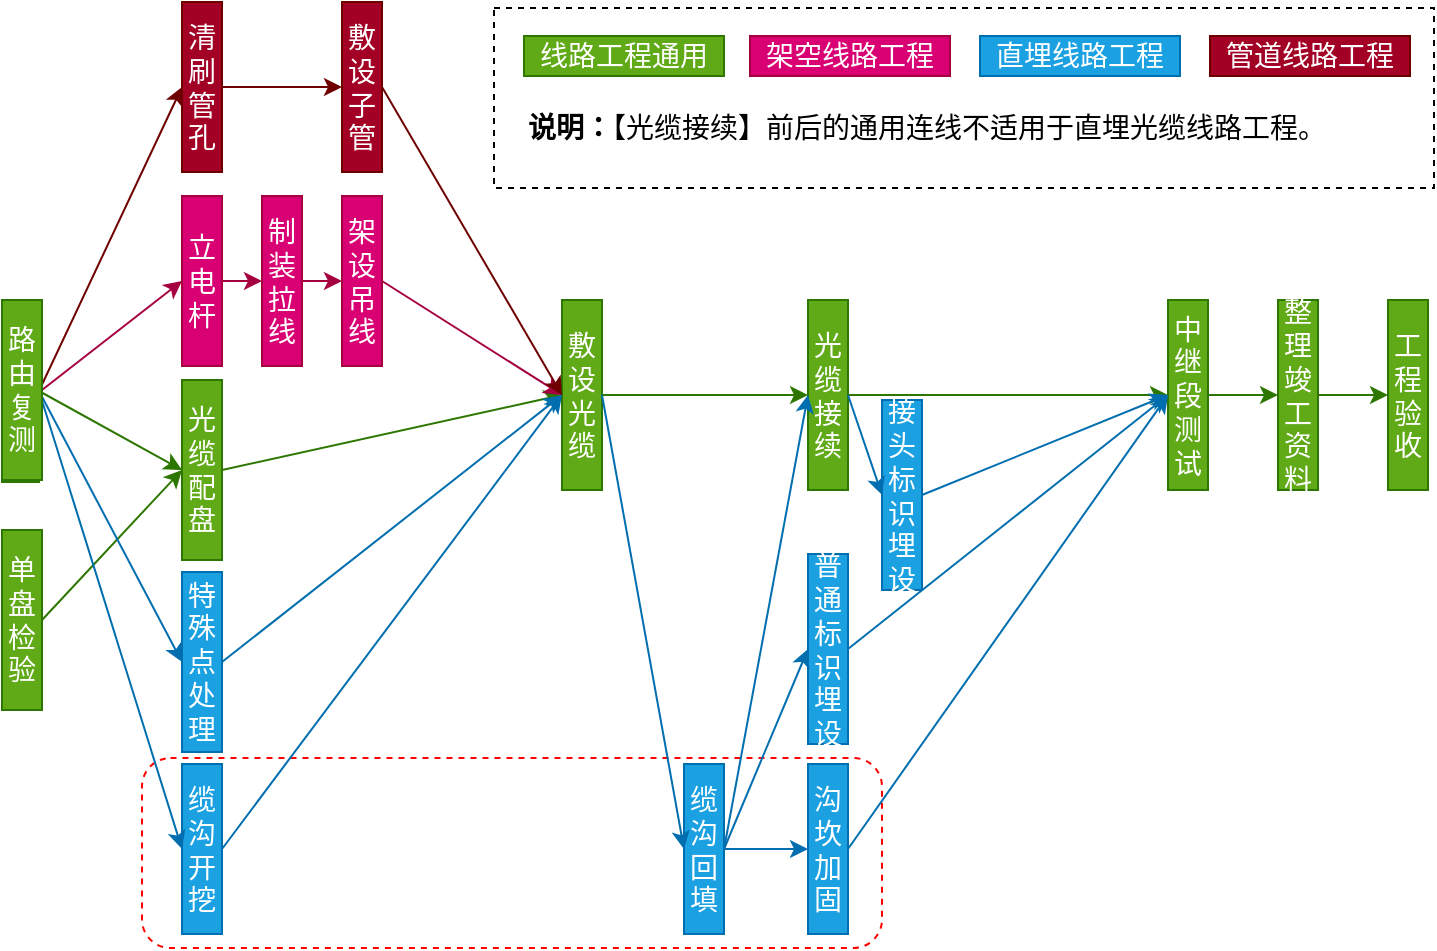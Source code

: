 <mxfile version="13.3.1" type="github">
  <diagram id="U1f1iOyZuHphCbSQjjmQ" name="线路工程施工顺序">
    <mxGraphModel dx="1021" dy="541" grid="1" gridSize="10" guides="1" tooltips="1" connect="1" arrows="1" fold="1" page="1" pageScale="1" pageWidth="1169" pageHeight="827" math="0" shadow="0">
      <root>
        <mxCell id="0" />
        <mxCell id="1" parent="0" />
        <mxCell id="D-WusNqf6UCZfP93LmJz-3" value="" style="rounded=1;whiteSpace=wrap;html=1;fontSize=14;dashed=1;fillColor=none;strokeColor=#FF0000;" vertex="1" parent="1">
          <mxGeometry x="280" y="454" width="370" height="95" as="geometry" />
        </mxCell>
        <mxCell id="ytEXSWHGDXnanVehtBDF-74" value="" style="rounded=0;whiteSpace=wrap;html=1;dashed=1;fontSize=14;" parent="1" vertex="1">
          <mxGeometry x="456" y="79" width="470" height="90" as="geometry" />
        </mxCell>
        <mxCell id="ytEXSWHGDXnanVehtBDF-1" value="路由复测&lt;br style=&quot;font-size: 14px;&quot;&gt;" style="rounded=0;whiteSpace=wrap;html=1;direction=south;fillColor=#60a917;strokeColor=#2D7600;fontColor=#ffffff;fontSize=14;" parent="1" vertex="1">
          <mxGeometry x="210" y="225" width="18.49" height="91" as="geometry" />
        </mxCell>
        <mxCell id="ytEXSWHGDXnanVehtBDF-2" value="单盘检验" style="rounded=0;whiteSpace=wrap;html=1;direction=south;fillColor=#60a917;strokeColor=#2D7600;fontColor=#ffffff;fontSize=14;" parent="1" vertex="1">
          <mxGeometry x="210" y="340" width="20" height="90" as="geometry" />
        </mxCell>
        <mxCell id="ytEXSWHGDXnanVehtBDF-3" value="光缆配盘" style="rounded=0;whiteSpace=wrap;html=1;direction=south;fillColor=#60a917;strokeColor=#2D7600;fontColor=#ffffff;fontSize=14;" parent="1" vertex="1">
          <mxGeometry x="300" y="265" width="20" height="90" as="geometry" />
        </mxCell>
        <mxCell id="ytEXSWHGDXnanVehtBDF-7" value="敷设光缆" style="rounded=0;whiteSpace=wrap;html=1;direction=south;fillColor=#60a917;strokeColor=#2D7600;fontColor=#ffffff;fontSize=14;" parent="1" vertex="1">
          <mxGeometry x="490" y="225" width="20" height="95" as="geometry" />
        </mxCell>
        <mxCell id="ytEXSWHGDXnanVehtBDF-8" value="光缆接续" style="rounded=0;whiteSpace=wrap;html=1;direction=south;fillColor=#60a917;strokeColor=#2D7600;fontColor=#ffffff;fontSize=14;" parent="1" vertex="1">
          <mxGeometry x="613" y="225" width="20" height="95" as="geometry" />
        </mxCell>
        <mxCell id="ytEXSWHGDXnanVehtBDF-9" value="整理竣工资料" style="rounded=0;whiteSpace=wrap;html=1;direction=south;fillColor=#60a917;strokeColor=#2D7600;fontColor=#ffffff;fontSize=14;" parent="1" vertex="1">
          <mxGeometry x="848" y="225" width="20" height="95" as="geometry" />
        </mxCell>
        <mxCell id="ytEXSWHGDXnanVehtBDF-10" value="中继段测试" style="rounded=0;whiteSpace=wrap;html=1;direction=south;fillColor=#60a917;strokeColor=#2D7600;fontColor=#ffffff;fontSize=14;" parent="1" vertex="1">
          <mxGeometry x="793" y="225" width="20" height="95" as="geometry" />
        </mxCell>
        <mxCell id="ytEXSWHGDXnanVehtBDF-11" value="工程验收" style="rounded=0;whiteSpace=wrap;html=1;direction=south;fillColor=#60a917;strokeColor=#2D7600;fontColor=#ffffff;fontSize=14;" parent="1" vertex="1">
          <mxGeometry x="903" y="225" width="20" height="95" as="geometry" />
        </mxCell>
        <mxCell id="ytEXSWHGDXnanVehtBDF-14" value="" style="endArrow=classic;html=1;exitX=0.5;exitY=0;exitDx=0;exitDy=0;fillColor=#d80073;strokeColor=#A50040;fontSize=14;entryX=0.5;entryY=1;entryDx=0;entryDy=0;" parent="1" source="ytEXSWHGDXnanVehtBDF-69" target="D-WusNqf6UCZfP93LmJz-7" edge="1">
          <mxGeometry width="50" height="50" relative="1" as="geometry">
            <mxPoint x="320" y="217" as="sourcePoint" />
            <mxPoint x="334" y="217" as="targetPoint" />
          </mxGeometry>
        </mxCell>
        <mxCell id="ytEXSWHGDXnanVehtBDF-15" value="" style="endArrow=classic;html=1;exitX=0.5;exitY=0;exitDx=0;exitDy=0;fillColor=#d80073;strokeColor=#A50040;fontSize=14;" parent="1" source="D-WusNqf6UCZfP93LmJz-7" target="D-WusNqf6UCZfP93LmJz-6" edge="1">
          <mxGeometry width="50" height="50" relative="1" as="geometry">
            <mxPoint x="354" y="217" as="sourcePoint" />
            <mxPoint x="369" y="217" as="targetPoint" />
          </mxGeometry>
        </mxCell>
        <mxCell id="ytEXSWHGDXnanVehtBDF-16" value="清刷管孔" style="rounded=0;whiteSpace=wrap;html=1;direction=south;horizontal=1;verticalAlign=middle;fillColor=#a20025;strokeColor=#6F0000;fontColor=#ffffff;fontSize=14;" parent="1" vertex="1">
          <mxGeometry x="300" y="76" width="20" height="85" as="geometry" />
        </mxCell>
        <mxCell id="ytEXSWHGDXnanVehtBDF-20" value="" style="endArrow=classic;html=1;exitX=0.5;exitY=0;exitDx=0;exitDy=0;fillColor=#a20025;strokeColor=#6F0000;fontSize=14;entryX=0.5;entryY=1;entryDx=0;entryDy=0;" parent="1" source="ytEXSWHGDXnanVehtBDF-16" target="D-WusNqf6UCZfP93LmJz-5" edge="1">
          <mxGeometry width="50" height="50" relative="1" as="geometry">
            <mxPoint x="437" y="367" as="sourcePoint" />
            <mxPoint x="368.0" y="120.569" as="targetPoint" />
          </mxGeometry>
        </mxCell>
        <mxCell id="ytEXSWHGDXnanVehtBDF-23" value="缆沟开挖" style="rounded=0;whiteSpace=wrap;html=1;direction=south;horizontal=1;verticalAlign=middle;fillColor=#1ba1e2;strokeColor=#006EAF;fontColor=#ffffff;fontSize=14;" parent="1" vertex="1">
          <mxGeometry x="300" y="457" width="20" height="85" as="geometry" />
        </mxCell>
        <mxCell id="ytEXSWHGDXnanVehtBDF-25" value="特殊点处理" style="rounded=0;whiteSpace=wrap;html=1;direction=south;horizontal=1;verticalAlign=middle;fillColor=#1ba1e2;strokeColor=#006EAF;fontColor=#ffffff;fontSize=14;" parent="1" vertex="1">
          <mxGeometry x="300" y="361" width="20" height="90" as="geometry" />
        </mxCell>
        <mxCell id="ytEXSWHGDXnanVehtBDF-26" value="缆沟回填" style="rounded=0;whiteSpace=wrap;html=1;direction=south;fillColor=#1ba1e2;strokeColor=#006EAF;fontColor=#ffffff;fontSize=14;" parent="1" vertex="1">
          <mxGeometry x="551" y="457" width="20" height="85" as="geometry" />
        </mxCell>
        <mxCell id="ytEXSWHGDXnanVehtBDF-28" value="沟坎加固" style="rounded=0;whiteSpace=wrap;html=1;direction=south;fillColor=#1ba1e2;strokeColor=#006EAF;fontColor=#ffffff;fontSize=14;" parent="1" vertex="1">
          <mxGeometry x="613" y="457" width="20" height="85" as="geometry" />
        </mxCell>
        <mxCell id="ytEXSWHGDXnanVehtBDF-30" value="普通标识埋设" style="rounded=0;whiteSpace=wrap;html=1;direction=south;fillColor=#1ba1e2;strokeColor=#006EAF;fontColor=#ffffff;fontSize=14;" parent="1" vertex="1">
          <mxGeometry x="613" y="352" width="20" height="95" as="geometry" />
        </mxCell>
        <mxCell id="ytEXSWHGDXnanVehtBDF-31" value="接头标识埋设" style="rounded=0;whiteSpace=wrap;html=1;direction=south;fillColor=#1ba1e2;strokeColor=#006EAF;fontColor=#ffffff;fontSize=14;" parent="1" vertex="1">
          <mxGeometry x="650" y="275" width="20" height="95" as="geometry" />
        </mxCell>
        <mxCell id="ytEXSWHGDXnanVehtBDF-33" value="" style="endArrow=classic;html=1;exitX=0.5;exitY=0;exitDx=0;exitDy=0;entryX=0.5;entryY=1;entryDx=0;entryDy=0;fillColor=#60a917;strokeColor=#2D7600;fontSize=14;" parent="1" source="ytEXSWHGDXnanVehtBDF-2" target="ytEXSWHGDXnanVehtBDF-3" edge="1">
          <mxGeometry width="50" height="50" relative="1" as="geometry">
            <mxPoint x="497" y="317" as="sourcePoint" />
            <mxPoint x="547" y="267" as="targetPoint" />
          </mxGeometry>
        </mxCell>
        <mxCell id="ytEXSWHGDXnanVehtBDF-34" value="" style="endArrow=classic;html=1;exitX=0.5;exitY=0;exitDx=0;exitDy=0;entryX=0.5;entryY=1;entryDx=0;entryDy=0;fillColor=#60a917;strokeColor=#2D7600;fontSize=14;" parent="1" source="ytEXSWHGDXnanVehtBDF-1" target="ytEXSWHGDXnanVehtBDF-3" edge="1">
          <mxGeometry width="50" height="50" relative="1" as="geometry">
            <mxPoint x="247" y="322" as="sourcePoint" />
            <mxPoint x="307" y="322" as="targetPoint" />
          </mxGeometry>
        </mxCell>
        <mxCell id="ytEXSWHGDXnanVehtBDF-35" value="" style="endArrow=classic;html=1;exitX=0.5;exitY=0;exitDx=0;exitDy=0;entryX=0.5;entryY=1;entryDx=0;entryDy=0;fillColor=#60a917;strokeColor=#2D7600;fontSize=14;" parent="1" source="ytEXSWHGDXnanVehtBDF-3" target="ytEXSWHGDXnanVehtBDF-7" edge="1">
          <mxGeometry width="50" height="50" relative="1" as="geometry">
            <mxPoint x="470" y="317" as="sourcePoint" />
            <mxPoint x="520" y="267" as="targetPoint" />
          </mxGeometry>
        </mxCell>
        <mxCell id="ytEXSWHGDXnanVehtBDF-36" value="" style="endArrow=classic;html=1;exitX=0.5;exitY=0;exitDx=0;exitDy=0;entryX=0.5;entryY=1;entryDx=0;entryDy=0;fillColor=#1ba1e2;strokeColor=#006EAF;fontSize=14;" parent="1" source="ytEXSWHGDXnanVehtBDF-26" target="ytEXSWHGDXnanVehtBDF-28" edge="1">
          <mxGeometry width="50" height="50" relative="1" as="geometry">
            <mxPoint x="410" y="255" as="sourcePoint" />
            <mxPoint x="670" y="360" as="targetPoint" />
          </mxGeometry>
        </mxCell>
        <mxCell id="ytEXSWHGDXnanVehtBDF-39" value="" style="endArrow=classic;html=1;exitX=0.5;exitY=0;exitDx=0;exitDy=0;entryX=0.5;entryY=1;entryDx=0;entryDy=0;fillColor=#1ba1e2;strokeColor=#006EAF;fontSize=14;" parent="1" source="ytEXSWHGDXnanVehtBDF-26" target="ytEXSWHGDXnanVehtBDF-30" edge="1">
          <mxGeometry width="50" height="50" relative="1" as="geometry">
            <mxPoint x="530" y="370" as="sourcePoint" />
            <mxPoint x="725" y="370" as="targetPoint" />
          </mxGeometry>
        </mxCell>
        <mxCell id="ytEXSWHGDXnanVehtBDF-40" value="" style="endArrow=classic;html=1;exitX=0.5;exitY=0;exitDx=0;exitDy=0;entryX=0.5;entryY=1;entryDx=0;entryDy=0;fillColor=#1ba1e2;strokeColor=#006EAF;fontSize=14;" parent="1" source="ytEXSWHGDXnanVehtBDF-23" target="ytEXSWHGDXnanVehtBDF-7" edge="1">
          <mxGeometry width="50" height="50" relative="1" as="geometry">
            <mxPoint x="247" y="222" as="sourcePoint" />
            <mxPoint x="307" y="322" as="targetPoint" />
            <Array as="points" />
          </mxGeometry>
        </mxCell>
        <mxCell id="ytEXSWHGDXnanVehtBDF-41" value="" style="endArrow=classic;html=1;exitX=0.5;exitY=0;exitDx=0;exitDy=0;entryX=0.5;entryY=1;entryDx=0;entryDy=0;fillColor=#d80073;strokeColor=#A50040;fontSize=14;" parent="1" source="D-WusNqf6UCZfP93LmJz-6" target="ytEXSWHGDXnanVehtBDF-7" edge="1">
          <mxGeometry width="50" height="50" relative="1" as="geometry">
            <mxPoint x="389" y="210" as="sourcePoint" />
            <mxPoint x="317" y="332" as="targetPoint" />
          </mxGeometry>
        </mxCell>
        <mxCell id="ytEXSWHGDXnanVehtBDF-42" value="" style="endArrow=classic;html=1;entryX=0.5;entryY=1;entryDx=0;entryDy=0;fillColor=#a20025;strokeColor=#6F0000;fontSize=14;exitX=0.5;exitY=0;exitDx=0;exitDy=0;" parent="1" source="D-WusNqf6UCZfP93LmJz-5" target="ytEXSWHGDXnanVehtBDF-7" edge="1">
          <mxGeometry width="50" height="50" relative="1" as="geometry">
            <mxPoint x="410" y="90" as="sourcePoint" />
            <mxPoint x="495" y="266" as="targetPoint" />
          </mxGeometry>
        </mxCell>
        <mxCell id="ytEXSWHGDXnanVehtBDF-43" value="" style="endArrow=classic;html=1;exitX=0.5;exitY=0;exitDx=0;exitDy=0;entryX=0.5;entryY=1;entryDx=0;entryDy=0;fillColor=#1ba1e2;strokeColor=#006EAF;fontSize=14;" parent="1" source="ytEXSWHGDXnanVehtBDF-25" target="ytEXSWHGDXnanVehtBDF-7" edge="1">
          <mxGeometry width="50" height="50" relative="1" as="geometry">
            <mxPoint x="326" y="-77.03" as="sourcePoint" />
            <mxPoint x="510" y="272" as="targetPoint" />
            <Array as="points" />
          </mxGeometry>
        </mxCell>
        <mxCell id="ytEXSWHGDXnanVehtBDF-44" value="" style="endArrow=classic;html=1;entryX=0.5;entryY=1;entryDx=0;entryDy=0;fillColor=#d80073;strokeColor=#A50040;fontSize=14;exitX=0.5;exitY=0;exitDx=0;exitDy=0;" parent="1" source="D-WusNqf6UCZfP93LmJz-1" target="ytEXSWHGDXnanVehtBDF-69" edge="1">
          <mxGeometry width="50" height="50" relative="1" as="geometry">
            <mxPoint x="228.49" y="277.5" as="sourcePoint" />
            <mxPoint x="300" y="217" as="targetPoint" />
          </mxGeometry>
        </mxCell>
        <mxCell id="ytEXSWHGDXnanVehtBDF-45" value="" style="endArrow=classic;html=1;exitX=0.5;exitY=0;exitDx=0;exitDy=0;entryX=0.5;entryY=1;entryDx=0;entryDy=0;fillColor=#a20025;strokeColor=#6F0000;fontSize=14;" parent="1" source="ytEXSWHGDXnanVehtBDF-1" target="ytEXSWHGDXnanVehtBDF-16" edge="1">
          <mxGeometry width="50" height="50" relative="1" as="geometry">
            <mxPoint x="247" y="222" as="sourcePoint" />
            <mxPoint x="309" y="220" as="targetPoint" />
          </mxGeometry>
        </mxCell>
        <mxCell id="ytEXSWHGDXnanVehtBDF-46" value="" style="endArrow=classic;html=1;exitX=0.5;exitY=0;exitDx=0;exitDy=0;entryX=0.5;entryY=1;entryDx=0;entryDy=0;fillColor=#1ba1e2;strokeColor=#006EAF;fontSize=14;" parent="1" source="ytEXSWHGDXnanVehtBDF-1" target="ytEXSWHGDXnanVehtBDF-25" edge="1">
          <mxGeometry width="50" height="50" relative="1" as="geometry">
            <mxPoint x="247" y="222" as="sourcePoint" />
            <mxPoint x="295" y="-4" as="targetPoint" />
          </mxGeometry>
        </mxCell>
        <mxCell id="ytEXSWHGDXnanVehtBDF-50" value="" style="endArrow=classic;html=1;entryX=0.5;entryY=1;entryDx=0;entryDy=0;exitX=0.5;exitY=0;exitDx=0;exitDy=0;fillColor=#1ba1e2;strokeColor=#006EAF;fontSize=14;" parent="1" source="ytEXSWHGDXnanVehtBDF-1" target="ytEXSWHGDXnanVehtBDF-23" edge="1">
          <mxGeometry width="50" height="50" relative="1" as="geometry">
            <mxPoint x="235" y="216" as="sourcePoint" />
            <mxPoint x="305" y="6" as="targetPoint" />
          </mxGeometry>
        </mxCell>
        <mxCell id="ytEXSWHGDXnanVehtBDF-51" value="" style="endArrow=classic;html=1;exitX=0.5;exitY=0;exitDx=0;exitDy=0;entryX=0.5;entryY=1;entryDx=0;entryDy=0;fillColor=#60a917;strokeColor=#2D7600;fontSize=14;" parent="1" source="ytEXSWHGDXnanVehtBDF-7" target="ytEXSWHGDXnanVehtBDF-8" edge="1">
          <mxGeometry width="50" height="50" relative="1" as="geometry">
            <mxPoint x="140" y="220" as="sourcePoint" />
            <mxPoint x="274" y="220" as="targetPoint" />
          </mxGeometry>
        </mxCell>
        <mxCell id="ytEXSWHGDXnanVehtBDF-52" value="" style="endArrow=classic;html=1;entryX=0.5;entryY=1;entryDx=0;entryDy=0;exitX=0.5;exitY=0;exitDx=0;exitDy=0;fillColor=#60a917;strokeColor=#2D7600;fontSize=14;" parent="1" source="ytEXSWHGDXnanVehtBDF-8" target="ytEXSWHGDXnanVehtBDF-10" edge="1">
          <mxGeometry width="50" height="50" relative="1" as="geometry">
            <mxPoint x="598" y="143" as="sourcePoint" />
            <mxPoint x="663" y="142.5" as="targetPoint" />
          </mxGeometry>
        </mxCell>
        <mxCell id="ytEXSWHGDXnanVehtBDF-53" value="" style="endArrow=classic;html=1;entryX=0.5;entryY=1;entryDx=0;entryDy=0;exitX=0.5;exitY=0;exitDx=0;exitDy=0;fillColor=#60a917;strokeColor=#2D7600;fontSize=14;" parent="1" source="ytEXSWHGDXnanVehtBDF-10" target="ytEXSWHGDXnanVehtBDF-9" edge="1">
          <mxGeometry width="50" height="50" relative="1" as="geometry">
            <mxPoint x="553" y="215" as="sourcePoint" />
            <mxPoint x="703" y="215" as="targetPoint" />
          </mxGeometry>
        </mxCell>
        <mxCell id="ytEXSWHGDXnanVehtBDF-54" value="" style="endArrow=classic;html=1;entryX=0.5;entryY=1;entryDx=0;entryDy=0;exitX=0.5;exitY=0;exitDx=0;exitDy=0;fillColor=#60a917;strokeColor=#2D7600;fontSize=14;" parent="1" source="ytEXSWHGDXnanVehtBDF-9" target="ytEXSWHGDXnanVehtBDF-11" edge="1">
          <mxGeometry width="50" height="50" relative="1" as="geometry">
            <mxPoint x="823" y="205" as="sourcePoint" />
            <mxPoint x="808" y="215" as="targetPoint" />
          </mxGeometry>
        </mxCell>
        <mxCell id="ytEXSWHGDXnanVehtBDF-57" value="" style="endArrow=classic;html=1;exitX=0.5;exitY=0;exitDx=0;exitDy=0;entryX=0.5;entryY=1;entryDx=0;entryDy=0;fillColor=#1ba1e2;strokeColor=#006EAF;fontSize=14;" parent="1" source="ytEXSWHGDXnanVehtBDF-7" target="ytEXSWHGDXnanVehtBDF-26" edge="1">
          <mxGeometry width="50" height="50" relative="1" as="geometry">
            <mxPoint x="495" y="272" as="sourcePoint" />
            <mxPoint x="710" y="272" as="targetPoint" />
          </mxGeometry>
        </mxCell>
        <mxCell id="ytEXSWHGDXnanVehtBDF-62" value="" style="endArrow=classic;html=1;exitX=0.5;exitY=0;exitDx=0;exitDy=0;entryX=0.5;entryY=1;entryDx=0;entryDy=0;fillColor=#1ba1e2;strokeColor=#006EAF;fontSize=14;" parent="1" source="ytEXSWHGDXnanVehtBDF-26" target="ytEXSWHGDXnanVehtBDF-8" edge="1">
          <mxGeometry width="50" height="50" relative="1" as="geometry">
            <mxPoint x="530" y="378" as="sourcePoint" />
            <mxPoint x="641" y="378" as="targetPoint" />
          </mxGeometry>
        </mxCell>
        <mxCell id="ytEXSWHGDXnanVehtBDF-64" value="" style="endArrow=classic;html=1;entryX=0.5;entryY=1;entryDx=0;entryDy=0;exitX=0.5;exitY=0;exitDx=0;exitDy=0;fillColor=#1ba1e2;strokeColor=#006EAF;fontSize=14;" parent="1" source="ytEXSWHGDXnanVehtBDF-8" target="ytEXSWHGDXnanVehtBDF-31" edge="1">
          <mxGeometry width="50" height="50" relative="1" as="geometry">
            <mxPoint x="568" y="153" as="sourcePoint" />
            <mxPoint x="818" y="153" as="targetPoint" />
          </mxGeometry>
        </mxCell>
        <mxCell id="ytEXSWHGDXnanVehtBDF-65" value="" style="endArrow=classic;html=1;entryX=0.5;entryY=1;entryDx=0;entryDy=0;exitX=0.5;exitY=0;exitDx=0;exitDy=0;fillColor=#1ba1e2;strokeColor=#006EAF;fontSize=14;" parent="1" source="ytEXSWHGDXnanVehtBDF-31" target="ytEXSWHGDXnanVehtBDF-10" edge="1">
          <mxGeometry width="50" height="50" relative="1" as="geometry">
            <mxPoint x="568" y="153" as="sourcePoint" />
            <mxPoint x="683" y="215" as="targetPoint" />
          </mxGeometry>
        </mxCell>
        <mxCell id="ytEXSWHGDXnanVehtBDF-66" value="" style="endArrow=classic;html=1;exitX=0.5;exitY=0;exitDx=0;exitDy=0;entryX=0.5;entryY=1;entryDx=0;entryDy=0;fillColor=#1ba1e2;strokeColor=#006EAF;fontSize=14;" parent="1" source="ytEXSWHGDXnanVehtBDF-28" target="ytEXSWHGDXnanVehtBDF-10" edge="1">
          <mxGeometry width="50" height="50" relative="1" as="geometry">
            <mxPoint x="517" y="378" as="sourcePoint" />
            <mxPoint x="628" y="378" as="targetPoint" />
          </mxGeometry>
        </mxCell>
        <mxCell id="ytEXSWHGDXnanVehtBDF-67" value="" style="endArrow=classic;html=1;exitX=0.5;exitY=0;exitDx=0;exitDy=0;entryX=0.5;entryY=1;entryDx=0;entryDy=0;fillColor=#1ba1e2;strokeColor=#006EAF;fontSize=14;" parent="1" source="ytEXSWHGDXnanVehtBDF-30" target="ytEXSWHGDXnanVehtBDF-10" edge="1">
          <mxGeometry width="50" height="50" relative="1" as="geometry">
            <mxPoint x="517" y="378" as="sourcePoint" />
            <mxPoint x="628" y="478" as="targetPoint" />
          </mxGeometry>
        </mxCell>
        <mxCell id="ytEXSWHGDXnanVehtBDF-69" value="立电杆" style="rounded=0;whiteSpace=wrap;html=1;direction=south;horizontal=1;verticalAlign=middle;fillColor=#d80073;strokeColor=#A50040;fontColor=#ffffff;fontSize=14;" parent="1" vertex="1">
          <mxGeometry x="300" y="173" width="20" height="85" as="geometry" />
        </mxCell>
        <mxCell id="ytEXSWHGDXnanVehtBDF-71" value="管道线路工程" style="rounded=0;whiteSpace=wrap;html=1;direction=west;horizontal=1;verticalAlign=middle;fillColor=#a20025;strokeColor=#6F0000;fontColor=#ffffff;fontSize=14;" parent="1" vertex="1">
          <mxGeometry x="814" y="93" width="100" height="20" as="geometry" />
        </mxCell>
        <mxCell id="ytEXSWHGDXnanVehtBDF-72" value="架空线路工程" style="rounded=0;whiteSpace=wrap;html=1;direction=west;horizontal=1;verticalAlign=middle;fillColor=#d80073;strokeColor=#A50040;fontColor=#ffffff;fontSize=14;" parent="1" vertex="1">
          <mxGeometry x="584" y="93" width="100" height="20" as="geometry" />
        </mxCell>
        <mxCell id="ytEXSWHGDXnanVehtBDF-73" value="直埋线路工程" style="rounded=0;whiteSpace=wrap;html=1;direction=west;horizontal=1;verticalAlign=middle;fillColor=#1ba1e2;strokeColor=#006EAF;fontColor=#ffffff;fontSize=14;" parent="1" vertex="1">
          <mxGeometry x="699" y="93" width="100" height="20" as="geometry" />
        </mxCell>
        <mxCell id="ubCEMEmYxDRO1DP1UkU_-1" value="线路工程通用" style="rounded=0;whiteSpace=wrap;html=1;direction=west;fillColor=#60a917;strokeColor=#2D7600;fontColor=#ffffff;fontSize=14;" parent="1" vertex="1">
          <mxGeometry x="471" y="93" width="100" height="20" as="geometry" />
        </mxCell>
        <mxCell id="ubCEMEmYxDRO1DP1UkU_-2" value="说明：&lt;span style=&quot;font-weight: normal ; font-size: 14px&quot;&gt;【光缆接续】前后的通用连线不适用于直埋光缆线路工程。&lt;/span&gt;" style="text;html=1;strokeColor=none;fillColor=none;align=left;verticalAlign=middle;whiteSpace=wrap;rounded=0;fontStyle=1;fontSize=14;" parent="1" vertex="1">
          <mxGeometry x="471" y="119" width="445" height="40" as="geometry" />
        </mxCell>
        <mxCell id="D-WusNqf6UCZfP93LmJz-1" value="路由复测&lt;br style=&quot;font-size: 14px;&quot;&gt;" style="rounded=0;whiteSpace=wrap;html=1;direction=south;fillColor=#60a917;strokeColor=#2D7600;fontColor=#ffffff;fontSize=14;" vertex="1" parent="1">
          <mxGeometry x="210" y="225" width="20" height="90" as="geometry" />
        </mxCell>
        <mxCell id="D-WusNqf6UCZfP93LmJz-6" value="架设吊线" style="rounded=0;whiteSpace=wrap;html=1;direction=south;fillColor=#d80073;strokeColor=#A50040;fontColor=#ffffff;fontSize=14;" vertex="1" parent="1">
          <mxGeometry x="380" y="173" width="20" height="85" as="geometry" />
        </mxCell>
        <mxCell id="D-WusNqf6UCZfP93LmJz-7" value="制装拉线" style="rounded=0;whiteSpace=wrap;html=1;direction=south;fillColor=#d80073;strokeColor=#A50040;fontColor=#ffffff;fontSize=14;" vertex="1" parent="1">
          <mxGeometry x="340" y="173" width="20" height="85" as="geometry" />
        </mxCell>
        <mxCell id="D-WusNqf6UCZfP93LmJz-5" value="敷设子管" style="rounded=0;whiteSpace=wrap;html=1;direction=south;fillColor=#a20025;strokeColor=#6F0000;fontColor=#ffffff;fontSize=14;" vertex="1" parent="1">
          <mxGeometry x="380" y="76" width="20" height="85" as="geometry" />
        </mxCell>
      </root>
    </mxGraphModel>
  </diagram>
</mxfile>
